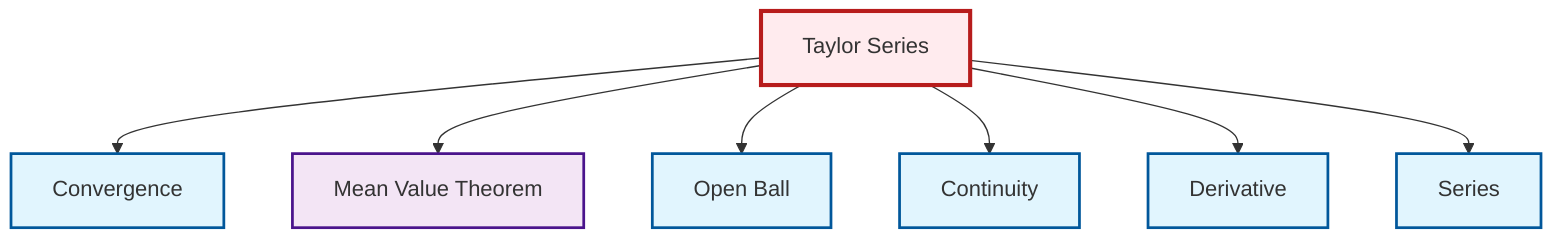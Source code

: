 graph TD
    classDef definition fill:#e1f5fe,stroke:#01579b,stroke-width:2px
    classDef theorem fill:#f3e5f5,stroke:#4a148c,stroke-width:2px
    classDef axiom fill:#fff3e0,stroke:#e65100,stroke-width:2px
    classDef example fill:#e8f5e9,stroke:#1b5e20,stroke-width:2px
    classDef current fill:#ffebee,stroke:#b71c1c,stroke-width:3px
    def-derivative["Derivative"]:::definition
    def-series["Series"]:::definition
    thm-taylor-series["Taylor Series"]:::theorem
    def-continuity["Continuity"]:::definition
    thm-mean-value["Mean Value Theorem"]:::theorem
    def-convergence["Convergence"]:::definition
    def-open-ball["Open Ball"]:::definition
    thm-taylor-series --> def-convergence
    thm-taylor-series --> thm-mean-value
    thm-taylor-series --> def-open-ball
    thm-taylor-series --> def-continuity
    thm-taylor-series --> def-derivative
    thm-taylor-series --> def-series
    class thm-taylor-series current